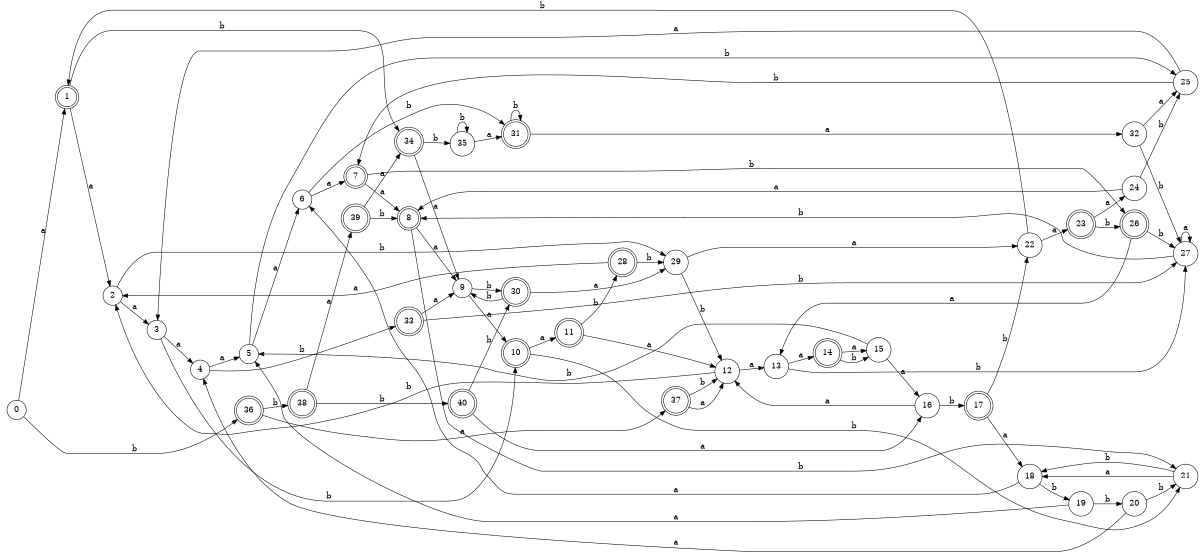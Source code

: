 digraph n33_6 {
__start0 [label="" shape="none"];

rankdir=LR;
size="8,5";

s0 [style="filled", color="black", fillcolor="white" shape="circle", label="0"];
s1 [style="rounded,filled", color="black", fillcolor="white" shape="doublecircle", label="1"];
s2 [style="filled", color="black", fillcolor="white" shape="circle", label="2"];
s3 [style="filled", color="black", fillcolor="white" shape="circle", label="3"];
s4 [style="filled", color="black", fillcolor="white" shape="circle", label="4"];
s5 [style="filled", color="black", fillcolor="white" shape="circle", label="5"];
s6 [style="filled", color="black", fillcolor="white" shape="circle", label="6"];
s7 [style="rounded,filled", color="black", fillcolor="white" shape="doublecircle", label="7"];
s8 [style="rounded,filled", color="black", fillcolor="white" shape="doublecircle", label="8"];
s9 [style="filled", color="black", fillcolor="white" shape="circle", label="9"];
s10 [style="rounded,filled", color="black", fillcolor="white" shape="doublecircle", label="10"];
s11 [style="rounded,filled", color="black", fillcolor="white" shape="doublecircle", label="11"];
s12 [style="filled", color="black", fillcolor="white" shape="circle", label="12"];
s13 [style="filled", color="black", fillcolor="white" shape="circle", label="13"];
s14 [style="rounded,filled", color="black", fillcolor="white" shape="doublecircle", label="14"];
s15 [style="filled", color="black", fillcolor="white" shape="circle", label="15"];
s16 [style="filled", color="black", fillcolor="white" shape="circle", label="16"];
s17 [style="rounded,filled", color="black", fillcolor="white" shape="doublecircle", label="17"];
s18 [style="filled", color="black", fillcolor="white" shape="circle", label="18"];
s19 [style="filled", color="black", fillcolor="white" shape="circle", label="19"];
s20 [style="filled", color="black", fillcolor="white" shape="circle", label="20"];
s21 [style="filled", color="black", fillcolor="white" shape="circle", label="21"];
s22 [style="filled", color="black", fillcolor="white" shape="circle", label="22"];
s23 [style="rounded,filled", color="black", fillcolor="white" shape="doublecircle", label="23"];
s24 [style="filled", color="black", fillcolor="white" shape="circle", label="24"];
s25 [style="filled", color="black", fillcolor="white" shape="circle", label="25"];
s26 [style="rounded,filled", color="black", fillcolor="white" shape="doublecircle", label="26"];
s27 [style="filled", color="black", fillcolor="white" shape="circle", label="27"];
s28 [style="rounded,filled", color="black", fillcolor="white" shape="doublecircle", label="28"];
s29 [style="filled", color="black", fillcolor="white" shape="circle", label="29"];
s30 [style="rounded,filled", color="black", fillcolor="white" shape="doublecircle", label="30"];
s31 [style="rounded,filled", color="black", fillcolor="white" shape="doublecircle", label="31"];
s32 [style="filled", color="black", fillcolor="white" shape="circle", label="32"];
s33 [style="rounded,filled", color="black", fillcolor="white" shape="doublecircle", label="33"];
s34 [style="rounded,filled", color="black", fillcolor="white" shape="doublecircle", label="34"];
s35 [style="filled", color="black", fillcolor="white" shape="circle", label="35"];
s36 [style="rounded,filled", color="black", fillcolor="white" shape="doublecircle", label="36"];
s37 [style="rounded,filled", color="black", fillcolor="white" shape="doublecircle", label="37"];
s38 [style="rounded,filled", color="black", fillcolor="white" shape="doublecircle", label="38"];
s39 [style="rounded,filled", color="black", fillcolor="white" shape="doublecircle", label="39"];
s40 [style="rounded,filled", color="black", fillcolor="white" shape="doublecircle", label="40"];
s0 -> s1 [label="a"];
s0 -> s36 [label="b"];
s1 -> s2 [label="a"];
s1 -> s34 [label="b"];
s2 -> s3 [label="a"];
s2 -> s29 [label="b"];
s3 -> s4 [label="a"];
s3 -> s10 [label="b"];
s4 -> s5 [label="a"];
s4 -> s33 [label="b"];
s5 -> s6 [label="a"];
s5 -> s25 [label="b"];
s6 -> s7 [label="a"];
s6 -> s31 [label="b"];
s7 -> s8 [label="a"];
s7 -> s26 [label="b"];
s8 -> s9 [label="a"];
s8 -> s21 [label="b"];
s9 -> s10 [label="a"];
s9 -> s30 [label="b"];
s10 -> s11 [label="a"];
s10 -> s21 [label="b"];
s11 -> s12 [label="a"];
s11 -> s28 [label="b"];
s12 -> s13 [label="a"];
s12 -> s2 [label="b"];
s13 -> s14 [label="a"];
s13 -> s27 [label="b"];
s14 -> s15 [label="a"];
s14 -> s15 [label="b"];
s15 -> s16 [label="a"];
s15 -> s5 [label="b"];
s16 -> s12 [label="a"];
s16 -> s17 [label="b"];
s17 -> s18 [label="a"];
s17 -> s22 [label="b"];
s18 -> s6 [label="a"];
s18 -> s19 [label="b"];
s19 -> s5 [label="a"];
s19 -> s20 [label="b"];
s20 -> s4 [label="a"];
s20 -> s21 [label="b"];
s21 -> s18 [label="a"];
s21 -> s18 [label="b"];
s22 -> s23 [label="a"];
s22 -> s1 [label="b"];
s23 -> s24 [label="a"];
s23 -> s26 [label="b"];
s24 -> s8 [label="a"];
s24 -> s25 [label="b"];
s25 -> s3 [label="a"];
s25 -> s7 [label="b"];
s26 -> s13 [label="a"];
s26 -> s27 [label="b"];
s27 -> s27 [label="a"];
s27 -> s8 [label="b"];
s28 -> s2 [label="a"];
s28 -> s29 [label="b"];
s29 -> s22 [label="a"];
s29 -> s12 [label="b"];
s30 -> s29 [label="a"];
s30 -> s9 [label="b"];
s31 -> s32 [label="a"];
s31 -> s31 [label="b"];
s32 -> s25 [label="a"];
s32 -> s27 [label="b"];
s33 -> s9 [label="a"];
s33 -> s27 [label="b"];
s34 -> s9 [label="a"];
s34 -> s35 [label="b"];
s35 -> s31 [label="a"];
s35 -> s35 [label="b"];
s36 -> s37 [label="a"];
s36 -> s38 [label="b"];
s37 -> s12 [label="a"];
s37 -> s12 [label="b"];
s38 -> s39 [label="a"];
s38 -> s40 [label="b"];
s39 -> s34 [label="a"];
s39 -> s8 [label="b"];
s40 -> s16 [label="a"];
s40 -> s30 [label="b"];

}